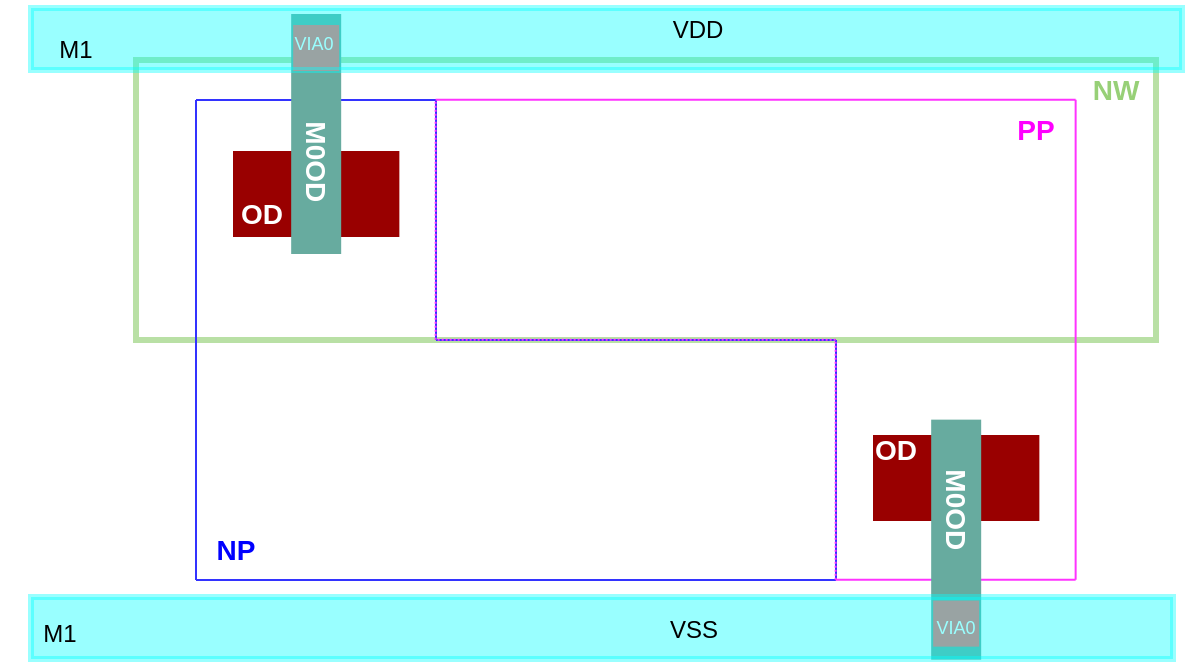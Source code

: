 <mxfile version="16.5.6" type="device"><diagram id="-9jloTlQb0qtllMPWFzC" name="Page-1"><mxGraphModel dx="912" dy="564" grid="1" gridSize="10" guides="1" tooltips="1" connect="1" arrows="1" fold="1" page="1" pageScale="1" pageWidth="850" pageHeight="1100" math="0" shadow="0"><root><mxCell id="0"/><mxCell id="1" parent="0"/><mxCell id="akj0_rX3a__ZhaISeeRy-9" value="" style="rounded=0;whiteSpace=wrap;html=1;fillColor=none;strokeColor=#B9E0A5;strokeWidth=3;" vertex="1" parent="1"><mxGeometry x="210" y="100" width="510" height="140" as="geometry"/></mxCell><mxCell id="akj0_rX3a__ZhaISeeRy-20" value="" style="group" vertex="1" connectable="0" parent="1"><mxGeometry x="240" y="120" width="320" height="240" as="geometry"/></mxCell><mxCell id="akj0_rX3a__ZhaISeeRy-3" value="" style="endArrow=none;html=1;rounded=0;fillColor=#e1d5e7;strokeColor=#3333FF;" edge="1" parent="akj0_rX3a__ZhaISeeRy-20"><mxGeometry width="50" height="50" relative="1" as="geometry"><mxPoint as="sourcePoint"/><mxPoint x="120" as="targetPoint"/></mxGeometry></mxCell><mxCell id="akj0_rX3a__ZhaISeeRy-4" value="" style="endArrow=none;html=1;rounded=0;fillColor=#e1d5e7;strokeColor=#3333FF;" edge="1" parent="akj0_rX3a__ZhaISeeRy-20"><mxGeometry width="50" height="50" relative="1" as="geometry"><mxPoint x="120" y="120" as="sourcePoint"/><mxPoint x="320" y="120" as="targetPoint"/></mxGeometry></mxCell><mxCell id="akj0_rX3a__ZhaISeeRy-5" value="" style="endArrow=none;html=1;rounded=0;fillColor=#e1d5e7;strokeColor=#3333FF;" edge="1" parent="akj0_rX3a__ZhaISeeRy-20"><mxGeometry width="50" height="50" relative="1" as="geometry"><mxPoint y="240" as="sourcePoint"/><mxPoint as="targetPoint"/></mxGeometry></mxCell><mxCell id="akj0_rX3a__ZhaISeeRy-6" value="" style="endArrow=none;html=1;rounded=0;fillColor=#e1d5e7;strokeColor=#3333FF;" edge="1" parent="akj0_rX3a__ZhaISeeRy-20"><mxGeometry width="50" height="50" relative="1" as="geometry"><mxPoint y="240" as="sourcePoint"/><mxPoint x="320" y="240" as="targetPoint"/></mxGeometry></mxCell><mxCell id="akj0_rX3a__ZhaISeeRy-7" value="" style="endArrow=none;html=1;rounded=0;fillColor=#e1d5e7;strokeColor=#3333FF;" edge="1" parent="akj0_rX3a__ZhaISeeRy-20"><mxGeometry width="50" height="50" relative="1" as="geometry"><mxPoint x="120" as="sourcePoint"/><mxPoint x="120" y="120" as="targetPoint"/></mxGeometry></mxCell><mxCell id="akj0_rX3a__ZhaISeeRy-8" value="" style="endArrow=none;html=1;rounded=0;fillColor=#e1d5e7;strokeColor=#3333FF;" edge="1" parent="akj0_rX3a__ZhaISeeRy-20"><mxGeometry width="50" height="50" relative="1" as="geometry"><mxPoint x="320" y="120" as="sourcePoint"/><mxPoint x="320" y="240" as="targetPoint"/></mxGeometry></mxCell><mxCell id="akj0_rX3a__ZhaISeeRy-31" value="&lt;font style=&quot;font-size: 14px&quot; color=&quot;#0000FF&quot;&gt;&lt;b&gt;NP&lt;/b&gt;&lt;/font&gt;" style="text;html=1;strokeColor=none;fillColor=none;align=center;verticalAlign=middle;whiteSpace=wrap;rounded=0;dashed=1;" vertex="1" parent="akj0_rX3a__ZhaISeeRy-20"><mxGeometry x="-10" y="210" width="60" height="30" as="geometry"/></mxCell><mxCell id="akj0_rX3a__ZhaISeeRy-29" value="&lt;font style=&quot;font-size: 14px&quot; color=&quot;#97D077&quot;&gt;&lt;b&gt;NW&lt;/b&gt;&lt;/font&gt;" style="text;html=1;strokeColor=none;fillColor=none;align=center;verticalAlign=middle;whiteSpace=wrap;rounded=0;dashed=1;" vertex="1" parent="1"><mxGeometry x="670" y="100" width="60" height="30" as="geometry"/></mxCell><mxCell id="akj0_rX3a__ZhaISeeRy-30" value="&lt;font style=&quot;font-size: 14px&quot; color=&quot;#FF00FF&quot;&gt;&lt;b&gt;PP&lt;/b&gt;&lt;/font&gt;" style="text;html=1;strokeColor=none;fillColor=none;align=center;verticalAlign=middle;whiteSpace=wrap;rounded=0;dashed=1;" vertex="1" parent="1"><mxGeometry x="630" y="120" width="60" height="30" as="geometry"/></mxCell><mxCell id="akj0_rX3a__ZhaISeeRy-34" value="" style="rounded=0;whiteSpace=wrap;html=1;fontSize=14;fontColor=#0000FF;strokeColor=#990000;strokeWidth=3;fillColor=#990000;" vertex="1" parent="1"><mxGeometry x="260" y="147" width="80.18" height="40" as="geometry"/></mxCell><mxCell id="akj0_rX3a__ZhaISeeRy-36" value="&lt;font color=&quot;#FFFFFF&quot;&gt;&lt;b&gt;OD&lt;/b&gt;&lt;/font&gt;" style="text;html=1;strokeColor=none;fillColor=none;align=center;verticalAlign=middle;whiteSpace=wrap;rounded=0;fontSize=14;fontColor=#0000FF;" vertex="1" parent="1"><mxGeometry x="243" y="162" width="60" height="30" as="geometry"/></mxCell><mxCell id="akj0_rX3a__ZhaISeeRy-39" value="" style="rounded=0;whiteSpace=wrap;html=1;fontSize=14;fontColor=#FFFFFF;strokeColor=none;strokeWidth=3;fillColor=#67AB9F;" vertex="1" parent="1"><mxGeometry x="287.59" y="77" width="25" height="120" as="geometry"/></mxCell><mxCell id="akj0_rX3a__ZhaISeeRy-41" value="" style="rounded=0;whiteSpace=wrap;html=1;fontSize=14;fontColor=#FFFFFF;strokeColor=#FF6666;strokeWidth=3;fillColor=#FF6666;" vertex="1" parent="1"><mxGeometry x="290.09" y="84" width="20" height="20" as="geometry"/></mxCell><mxCell id="akj0_rX3a__ZhaISeeRy-42" value="&lt;font color=&quot;#FFFFFF&quot;&gt;&lt;b&gt;M0OD&lt;/b&gt;&lt;/font&gt;" style="text;html=1;strokeColor=none;fillColor=none;align=center;verticalAlign=middle;whiteSpace=wrap;rounded=0;fontSize=14;fontColor=#0000FF;direction=west;flipV=1;flipH=1;rotation=90;" vertex="1" parent="1"><mxGeometry x="270.09" y="136" width="60" height="30" as="geometry"/></mxCell><mxCell id="akj0_rX3a__ZhaISeeRy-44" value="&lt;font style=&quot;font-size: 9px&quot; color=&quot;#FFFFFF&quot;&gt;VIA0&lt;/font&gt;" style="text;html=1;strokeColor=none;fillColor=none;align=center;verticalAlign=middle;whiteSpace=wrap;rounded=0;fontSize=14;fontColor=#0000FF;" vertex="1" parent="1"><mxGeometry x="283.68" y="79" width="29.91" height="21" as="geometry"/></mxCell><mxCell id="akj0_rX3a__ZhaISeeRy-22" value="" style="endArrow=none;html=1;rounded=0;fillColor=#e1d5e7;strokeColor=#FF33FF;" edge="1" parent="1"><mxGeometry width="50" height="50" relative="1" as="geometry"><mxPoint x="679.82" y="359.82" as="sourcePoint"/><mxPoint x="559.82" y="359.82" as="targetPoint"/></mxGeometry></mxCell><mxCell id="akj0_rX3a__ZhaISeeRy-23" value="" style="endArrow=none;html=1;rounded=0;fillColor=#e1d5e7;strokeColor=#FF33FF;dashed=1;dashPattern=1 1;" edge="1" parent="1"><mxGeometry width="50" height="50" relative="1" as="geometry"><mxPoint x="559.82" y="239.82" as="sourcePoint"/><mxPoint x="359.82" y="239.82" as="targetPoint"/></mxGeometry></mxCell><mxCell id="akj0_rX3a__ZhaISeeRy-24" value="" style="endArrow=none;html=1;rounded=0;fillColor=#e1d5e7;strokeColor=#FF33FF;" edge="1" parent="1"><mxGeometry width="50" height="50" relative="1" as="geometry"><mxPoint x="679.82" y="119.82" as="sourcePoint"/><mxPoint x="679.82" y="359.82" as="targetPoint"/></mxGeometry></mxCell><mxCell id="akj0_rX3a__ZhaISeeRy-25" value="" style="endArrow=none;html=1;rounded=0;fillColor=#e1d5e7;strokeColor=#FF33FF;" edge="1" parent="1"><mxGeometry width="50" height="50" relative="1" as="geometry"><mxPoint x="679.82" y="119.82" as="sourcePoint"/><mxPoint x="359.82" y="119.82" as="targetPoint"/></mxGeometry></mxCell><mxCell id="akj0_rX3a__ZhaISeeRy-26" value="" style="endArrow=none;html=1;rounded=0;fillColor=#e1d5e7;strokeColor=#FF33FF;dashed=1;dashPattern=1 1;" edge="1" parent="1"><mxGeometry width="50" height="50" relative="1" as="geometry"><mxPoint x="559.82" y="359.82" as="sourcePoint"/><mxPoint x="559.82" y="239.82" as="targetPoint"/></mxGeometry></mxCell><mxCell id="akj0_rX3a__ZhaISeeRy-27" value="" style="endArrow=none;html=1;rounded=0;fillColor=#e1d5e7;strokeColor=#FF33FF;dashed=1;dashPattern=1 1;" edge="1" parent="1"><mxGeometry width="50" height="50" relative="1" as="geometry"><mxPoint x="359.82" y="239.82" as="sourcePoint"/><mxPoint x="359.82" y="119.82" as="targetPoint"/></mxGeometry></mxCell><mxCell id="akj0_rX3a__ZhaISeeRy-35" value="" style="rounded=0;whiteSpace=wrap;html=1;fontSize=14;fontColor=#0000FF;strokeColor=#990000;strokeWidth=3;fillColor=#990000;" vertex="1" parent="1"><mxGeometry x="580" y="289" width="80.18" height="40" as="geometry"/></mxCell><mxCell id="akj0_rX3a__ZhaISeeRy-37" value="&lt;font color=&quot;#FFFFFF&quot;&gt;&lt;b&gt;OD&lt;/b&gt;&lt;/font&gt;" style="text;html=1;strokeColor=none;fillColor=none;align=center;verticalAlign=middle;whiteSpace=wrap;rounded=0;fontSize=14;fontColor=#0000FF;" vertex="1" parent="1"><mxGeometry x="560" y="280" width="60" height="30" as="geometry"/></mxCell><mxCell id="akj0_rX3a__ZhaISeeRy-38" value="" style="rounded=0;whiteSpace=wrap;html=1;fontSize=14;fontColor=#FFFFFF;strokeColor=none;strokeWidth=3;fillColor=#67AB9F;" vertex="1" parent="1"><mxGeometry x="607.59" y="279.82" width="25" height="120" as="geometry"/></mxCell><mxCell id="akj0_rX3a__ZhaISeeRy-40" value="" style="rounded=0;whiteSpace=wrap;html=1;fontSize=14;fontColor=#FFFFFF;strokeColor=#FF6666;strokeWidth=3;fillColor=#FF6666;" vertex="1" parent="1"><mxGeometry x="610.09" y="371.82" width="20" height="20" as="geometry"/></mxCell><mxCell id="akj0_rX3a__ZhaISeeRy-43" value="&lt;font color=&quot;#FFFFFF&quot;&gt;&lt;b&gt;M0OD&lt;/b&gt;&lt;/font&gt;" style="text;html=1;strokeColor=none;fillColor=none;align=center;verticalAlign=middle;whiteSpace=wrap;rounded=0;fontSize=14;fontColor=#0000FF;direction=west;flipV=1;flipH=1;rotation=90;" vertex="1" parent="1"><mxGeometry x="590.09" y="310" width="60" height="30" as="geometry"/></mxCell><mxCell id="akj0_rX3a__ZhaISeeRy-45" value="&lt;font style=&quot;font-size: 9px&quot; color=&quot;#FFFFFF&quot;&gt;VIA0&lt;/font&gt;" style="text;html=1;strokeColor=none;fillColor=none;align=center;verticalAlign=middle;whiteSpace=wrap;rounded=0;fontSize=14;fontColor=#0000FF;" vertex="1" parent="1"><mxGeometry x="605.13" y="371.82" width="29.91" height="21" as="geometry"/></mxCell><mxCell id="akj0_rX3a__ZhaISeeRy-46" value="" style="rounded=0;whiteSpace=wrap;html=1;fontSize=9;fontColor=#FFFFFF;strokeColor=#00FFFF;strokeWidth=3;fillColor=#00FFFF;direction=south;rotation=-90;opacity=40;" vertex="1" parent="1"><mxGeometry x="427.5" y="98.5" width="31" height="571" as="geometry"/></mxCell><mxCell id="akj0_rX3a__ZhaISeeRy-47" value="" style="rounded=0;whiteSpace=wrap;html=1;fontSize=9;fontColor=#FFFFFF;strokeColor=#00FFFF;strokeWidth=3;fillColor=#00FFFF;direction=south;rotation=-90;opacity=40;" vertex="1" parent="1"><mxGeometry x="429.75" y="-198.25" width="31" height="575.5" as="geometry"/></mxCell><mxCell id="akj0_rX3a__ZhaISeeRy-48" value="M1" style="text;html=1;strokeColor=none;fillColor=none;align=center;verticalAlign=middle;whiteSpace=wrap;rounded=0;dashed=1;" vertex="1" parent="1"><mxGeometry x="142" y="371.82" width="60" height="30" as="geometry"/></mxCell><mxCell id="akj0_rX3a__ZhaISeeRy-49" value="VDD" style="text;html=1;strokeColor=none;fillColor=none;align=center;verticalAlign=middle;whiteSpace=wrap;rounded=0;dashed=1;" vertex="1" parent="1"><mxGeometry x="460.75" y="70" width="60" height="30" as="geometry"/></mxCell><mxCell id="akj0_rX3a__ZhaISeeRy-50" value="M1" style="text;html=1;strokeColor=none;fillColor=none;align=center;verticalAlign=middle;whiteSpace=wrap;rounded=0;dashed=1;" vertex="1" parent="1"><mxGeometry x="150" y="80" width="60" height="30" as="geometry"/></mxCell><mxCell id="akj0_rX3a__ZhaISeeRy-51" value="VSS" style="text;html=1;strokeColor=none;fillColor=none;align=center;verticalAlign=middle;whiteSpace=wrap;rounded=0;dashed=1;" vertex="1" parent="1"><mxGeometry x="458.5" y="369.82" width="60" height="30" as="geometry"/></mxCell></root></mxGraphModel></diagram></mxfile>